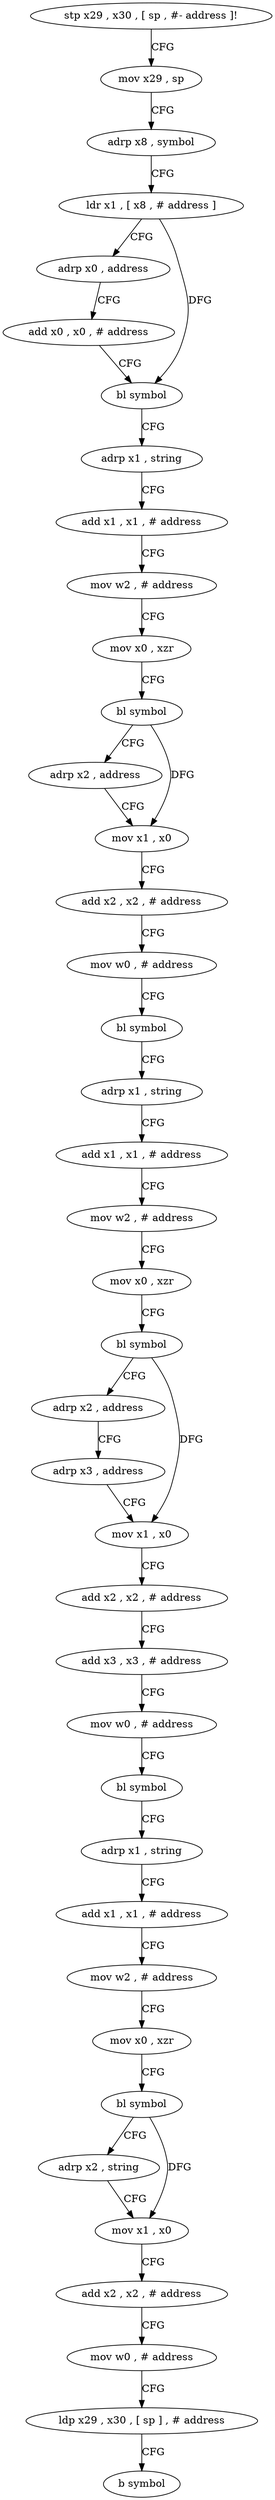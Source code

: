 digraph "func" {
"4271348" [label = "stp x29 , x30 , [ sp , #- address ]!" ]
"4271352" [label = "mov x29 , sp" ]
"4271356" [label = "adrp x8 , symbol" ]
"4271360" [label = "ldr x1 , [ x8 , # address ]" ]
"4271364" [label = "adrp x0 , address" ]
"4271368" [label = "add x0 , x0 , # address" ]
"4271372" [label = "bl symbol" ]
"4271376" [label = "adrp x1 , string" ]
"4271380" [label = "add x1 , x1 , # address" ]
"4271384" [label = "mov w2 , # address" ]
"4271388" [label = "mov x0 , xzr" ]
"4271392" [label = "bl symbol" ]
"4271396" [label = "adrp x2 , address" ]
"4271400" [label = "mov x1 , x0" ]
"4271404" [label = "add x2 , x2 , # address" ]
"4271408" [label = "mov w0 , # address" ]
"4271412" [label = "bl symbol" ]
"4271416" [label = "adrp x1 , string" ]
"4271420" [label = "add x1 , x1 , # address" ]
"4271424" [label = "mov w2 , # address" ]
"4271428" [label = "mov x0 , xzr" ]
"4271432" [label = "bl symbol" ]
"4271436" [label = "adrp x2 , address" ]
"4271440" [label = "adrp x3 , address" ]
"4271444" [label = "mov x1 , x0" ]
"4271448" [label = "add x2 , x2 , # address" ]
"4271452" [label = "add x3 , x3 , # address" ]
"4271456" [label = "mov w0 , # address" ]
"4271460" [label = "bl symbol" ]
"4271464" [label = "adrp x1 , string" ]
"4271468" [label = "add x1 , x1 , # address" ]
"4271472" [label = "mov w2 , # address" ]
"4271476" [label = "mov x0 , xzr" ]
"4271480" [label = "bl symbol" ]
"4271484" [label = "adrp x2 , string" ]
"4271488" [label = "mov x1 , x0" ]
"4271492" [label = "add x2 , x2 , # address" ]
"4271496" [label = "mov w0 , # address" ]
"4271500" [label = "ldp x29 , x30 , [ sp ] , # address" ]
"4271504" [label = "b symbol" ]
"4271348" -> "4271352" [ label = "CFG" ]
"4271352" -> "4271356" [ label = "CFG" ]
"4271356" -> "4271360" [ label = "CFG" ]
"4271360" -> "4271364" [ label = "CFG" ]
"4271360" -> "4271372" [ label = "DFG" ]
"4271364" -> "4271368" [ label = "CFG" ]
"4271368" -> "4271372" [ label = "CFG" ]
"4271372" -> "4271376" [ label = "CFG" ]
"4271376" -> "4271380" [ label = "CFG" ]
"4271380" -> "4271384" [ label = "CFG" ]
"4271384" -> "4271388" [ label = "CFG" ]
"4271388" -> "4271392" [ label = "CFG" ]
"4271392" -> "4271396" [ label = "CFG" ]
"4271392" -> "4271400" [ label = "DFG" ]
"4271396" -> "4271400" [ label = "CFG" ]
"4271400" -> "4271404" [ label = "CFG" ]
"4271404" -> "4271408" [ label = "CFG" ]
"4271408" -> "4271412" [ label = "CFG" ]
"4271412" -> "4271416" [ label = "CFG" ]
"4271416" -> "4271420" [ label = "CFG" ]
"4271420" -> "4271424" [ label = "CFG" ]
"4271424" -> "4271428" [ label = "CFG" ]
"4271428" -> "4271432" [ label = "CFG" ]
"4271432" -> "4271436" [ label = "CFG" ]
"4271432" -> "4271444" [ label = "DFG" ]
"4271436" -> "4271440" [ label = "CFG" ]
"4271440" -> "4271444" [ label = "CFG" ]
"4271444" -> "4271448" [ label = "CFG" ]
"4271448" -> "4271452" [ label = "CFG" ]
"4271452" -> "4271456" [ label = "CFG" ]
"4271456" -> "4271460" [ label = "CFG" ]
"4271460" -> "4271464" [ label = "CFG" ]
"4271464" -> "4271468" [ label = "CFG" ]
"4271468" -> "4271472" [ label = "CFG" ]
"4271472" -> "4271476" [ label = "CFG" ]
"4271476" -> "4271480" [ label = "CFG" ]
"4271480" -> "4271484" [ label = "CFG" ]
"4271480" -> "4271488" [ label = "DFG" ]
"4271484" -> "4271488" [ label = "CFG" ]
"4271488" -> "4271492" [ label = "CFG" ]
"4271492" -> "4271496" [ label = "CFG" ]
"4271496" -> "4271500" [ label = "CFG" ]
"4271500" -> "4271504" [ label = "CFG" ]
}
